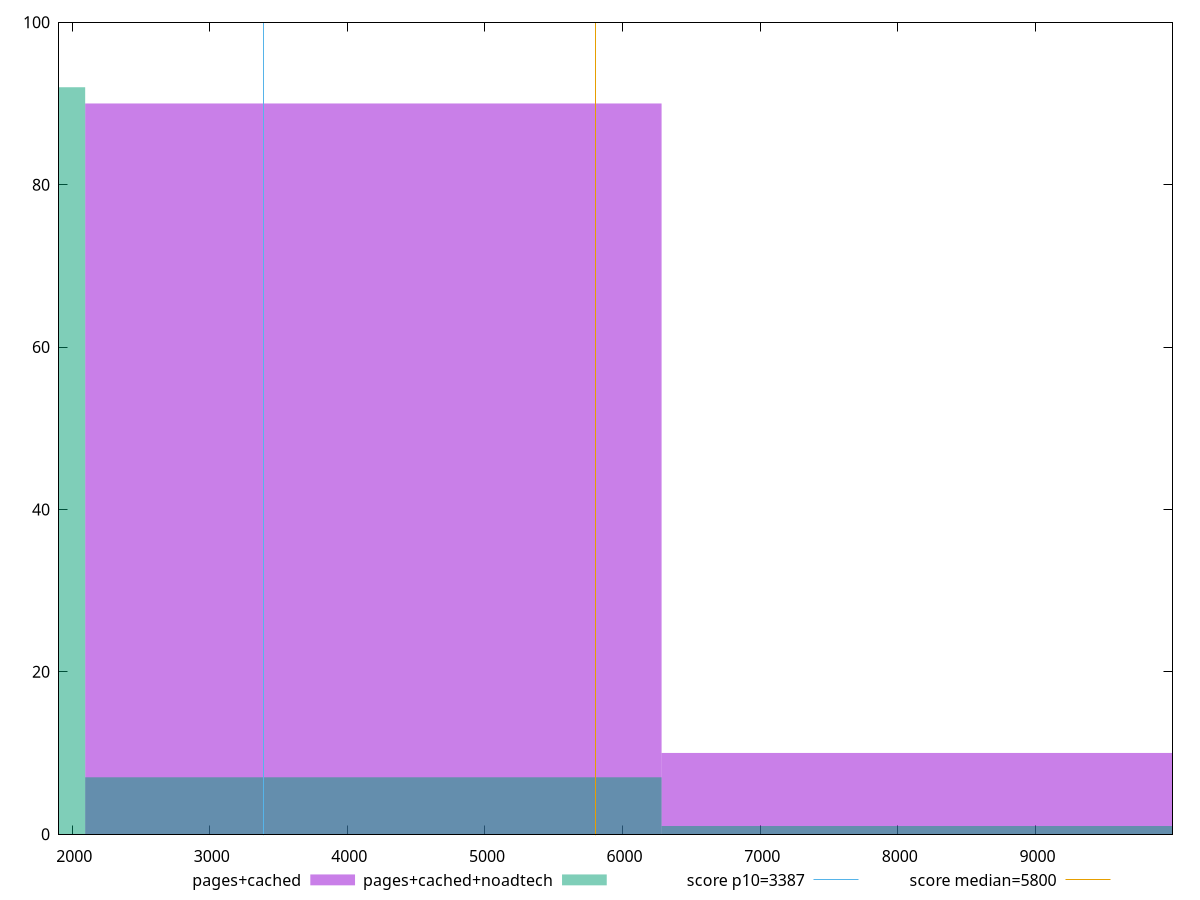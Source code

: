reset

$pagesCached <<EOF
8377.893496517752 10
4188.946748258876 90
EOF

$pagesCachedNoadtech <<EOF
8377.893496517752 1
0 92
4188.946748258876 7
EOF

set key outside below
set boxwidth 4188.946748258876
set xrange [1904.3046:9996.44489854556]
set yrange [0:100]
set trange [0:100]
set style fill transparent solid 0.5 noborder

set parametric
set terminal svg size 640, 500 enhanced background rgb 'white'
set output "report_00019_2021-02-10T18-14-37.922Z//speed-index/comparison/histogram/1_vs_2.svg"

plot $pagesCached title "pages+cached" with boxes, \
     $pagesCachedNoadtech title "pages+cached+noadtech" with boxes, \
     3387,t title "score p10=3387", \
     5800,t title "score median=5800"

reset
